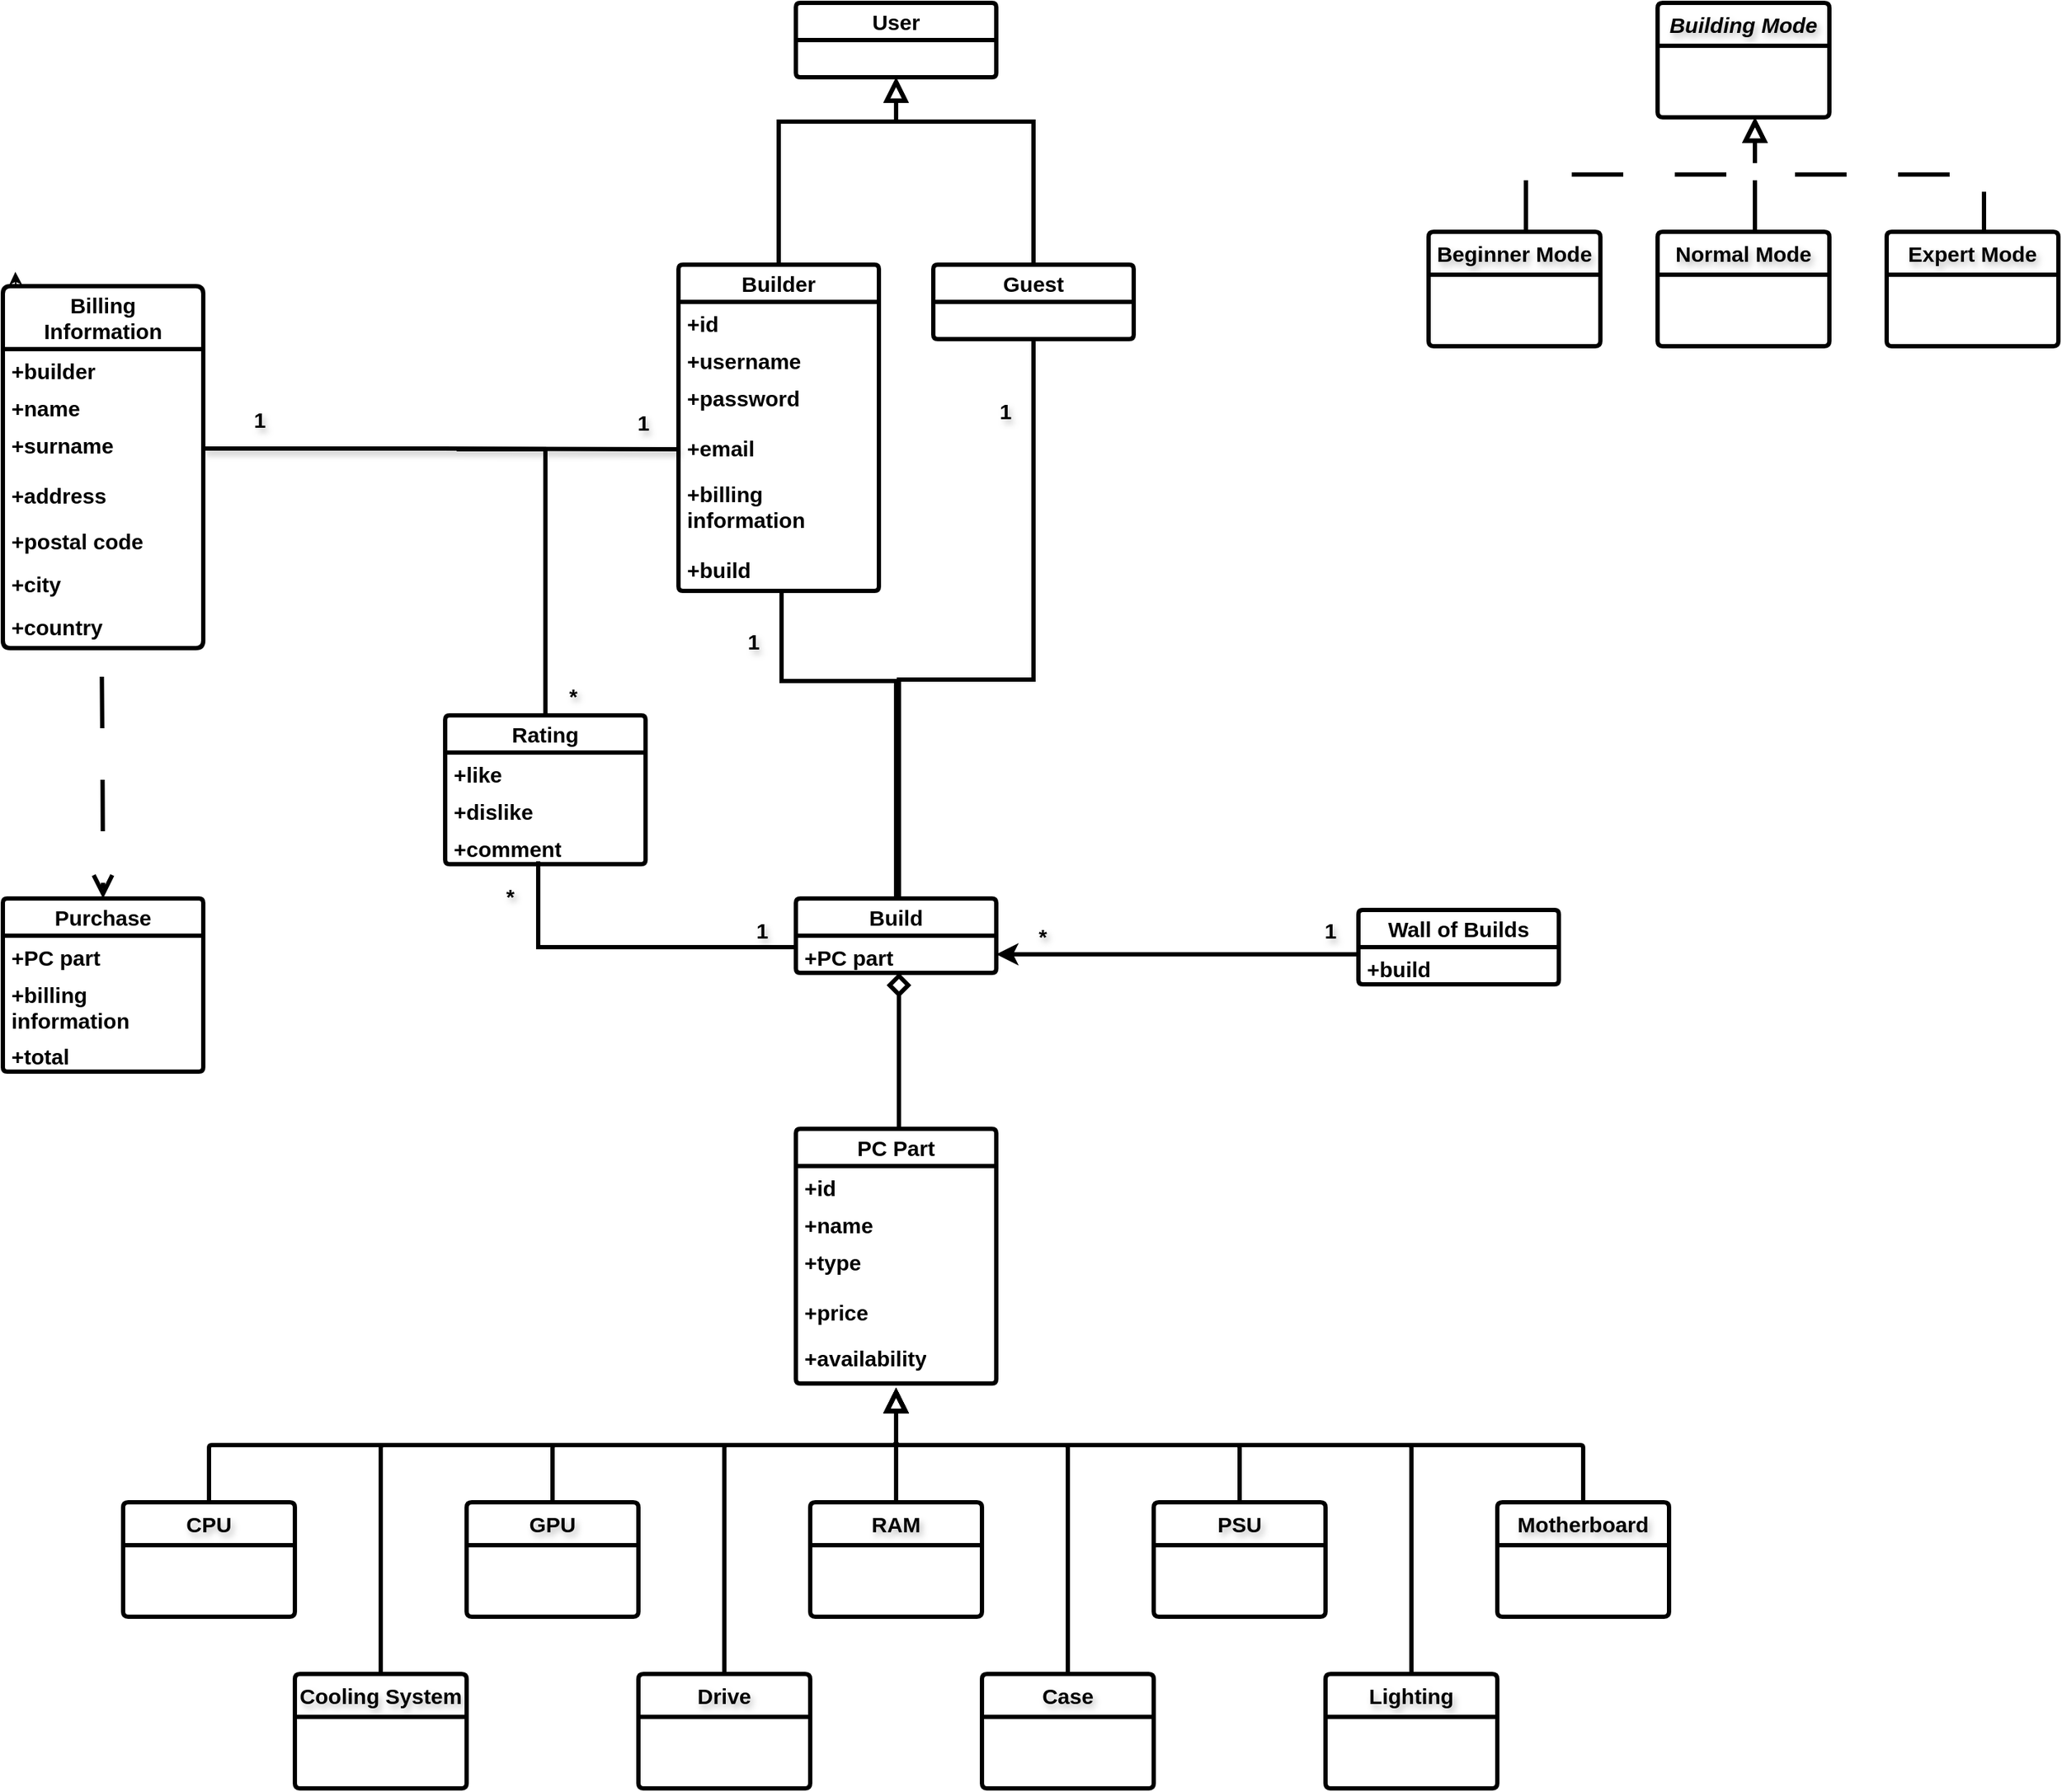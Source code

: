 <mxfile version="24.1.0" type="device">
  <diagram id="C5RBs43oDa-KdzZeNtuy" name="Page-1">
    <mxGraphModel dx="5457" dy="4360" grid="0" gridSize="10" guides="1" tooltips="1" connect="1" arrows="1" fold="1" page="1" pageScale="1" pageWidth="827" pageHeight="1169" background="#ffffff" math="0" shadow="0">
      <root>
        <mxCell id="WIyWlLk6GJQsqaUBKTNV-0" />
        <mxCell id="WIyWlLk6GJQsqaUBKTNV-1" parent="WIyWlLk6GJQsqaUBKTNV-0" />
        <mxCell id="h2Y3JZYVkYN6LVySSPrw-0" style="edgeStyle=orthogonalEdgeStyle;rounded=0;orthogonalLoop=1;jettySize=auto;html=1;exitX=0.5;exitY=0;exitDx=0;exitDy=0;" parent="WIyWlLk6GJQsqaUBKTNV-1" edge="1">
          <mxGeometry relative="1" as="geometry">
            <mxPoint x="-300.286" y="310" as="targetPoint" />
            <mxPoint x="-300" y="320.0" as="sourcePoint" />
          </mxGeometry>
        </mxCell>
        <mxCell id="SudFrf4cLflyzT05pDyT-9" value="Builder" style="swimlane;fontStyle=1;childLayout=stackLayout;horizontal=1;startSize=26;fillColor=none;horizontalStack=0;resizeParent=1;resizeParentMax=0;resizeLast=0;collapsible=1;marginBottom=0;whiteSpace=wrap;html=1;rounded=1;shadow=0;dashed=0;strokeColor=#000000;strokeWidth=3;align=center;verticalAlign=middle;arcSize=4;fontFamily=Helvetica;fontSize=15;fontColor=#000000;labelBorderColor=none;labelBackgroundColor=none;" vertex="1" parent="WIyWlLk6GJQsqaUBKTNV-1">
          <mxGeometry x="163" y="305" width="140" height="228" as="geometry">
            <mxRectangle x="-536" y="518" width="73" height="30" as="alternateBounds" />
          </mxGeometry>
        </mxCell>
        <mxCell id="SudFrf4cLflyzT05pDyT-10" value="+id" style="text;strokeColor=none;fillColor=none;align=left;verticalAlign=top;spacingLeft=4;spacingRight=4;overflow=hidden;rotatable=0;points=[[0,0.5],[1,0.5]];portConstraint=eastwest;whiteSpace=wrap;html=1;fontFamily=Helvetica;fontSize=15;fontColor=#000000;fontStyle=1;labelBorderColor=none;labelBackgroundColor=none;" vertex="1" parent="SudFrf4cLflyzT05pDyT-9">
          <mxGeometry y="26" width="140" height="26" as="geometry" />
        </mxCell>
        <mxCell id="SudFrf4cLflyzT05pDyT-11" value="+username" style="text;strokeColor=none;fillColor=none;align=left;verticalAlign=top;spacingLeft=4;spacingRight=4;overflow=hidden;rotatable=0;points=[[0,0.5],[1,0.5]];portConstraint=eastwest;whiteSpace=wrap;html=1;fontFamily=Helvetica;fontSize=15;fontColor=#000000;fontStyle=1;labelBorderColor=none;labelBackgroundColor=none;" vertex="1" parent="SudFrf4cLflyzT05pDyT-9">
          <mxGeometry y="52" width="140" height="26" as="geometry" />
        </mxCell>
        <mxCell id="SudFrf4cLflyzT05pDyT-12" value="+password" style="text;strokeColor=none;fillColor=none;align=left;verticalAlign=top;spacingLeft=4;spacingRight=4;overflow=hidden;rotatable=0;points=[[0,0.5],[1,0.5]];portConstraint=eastwest;whiteSpace=wrap;html=1;fontFamily=Helvetica;fontSize=15;fontColor=#000000;fontStyle=1;labelBorderColor=none;labelBackgroundColor=none;" vertex="1" parent="SudFrf4cLflyzT05pDyT-9">
          <mxGeometry y="78" width="140" height="35" as="geometry" />
        </mxCell>
        <mxCell id="SudFrf4cLflyzT05pDyT-13" value="+email" style="text;strokeColor=none;fillColor=none;align=left;verticalAlign=top;spacingLeft=4;spacingRight=4;overflow=hidden;rotatable=0;points=[[0,0.5],[1,0.5]];portConstraint=eastwest;whiteSpace=wrap;html=1;fontFamily=Helvetica;fontSize=15;fontColor=#000000;fontStyle=1;labelBorderColor=none;labelBackgroundColor=none;" vertex="1" parent="SudFrf4cLflyzT05pDyT-9">
          <mxGeometry y="113" width="140" height="32" as="geometry" />
        </mxCell>
        <mxCell id="SudFrf4cLflyzT05pDyT-14" value="+billing information" style="text;strokeColor=none;fillColor=none;align=left;verticalAlign=top;spacingLeft=4;spacingRight=4;overflow=hidden;rotatable=0;points=[[0,0.5],[1,0.5]];portConstraint=eastwest;whiteSpace=wrap;html=1;fontFamily=Helvetica;fontSize=15;fontColor=#000000;fontStyle=1;labelBorderColor=none;labelBackgroundColor=none;" vertex="1" parent="SudFrf4cLflyzT05pDyT-9">
          <mxGeometry y="145" width="140" height="53" as="geometry" />
        </mxCell>
        <mxCell id="SudFrf4cLflyzT05pDyT-15" value="+build" style="text;strokeColor=none;fillColor=none;align=left;verticalAlign=top;spacingLeft=4;spacingRight=4;overflow=hidden;rotatable=0;points=[[0,0.5],[1,0.5]];portConstraint=eastwest;whiteSpace=wrap;html=1;fontFamily=Helvetica;fontSize=15;fontColor=#000000;fontStyle=1;labelBorderColor=none;labelBackgroundColor=none;" vertex="1" parent="SudFrf4cLflyzT05pDyT-9">
          <mxGeometry y="198" width="140" height="30" as="geometry" />
        </mxCell>
        <mxCell id="SudFrf4cLflyzT05pDyT-16" value="User" style="swimlane;fontStyle=1;childLayout=stackLayout;horizontal=1;startSize=26;fillColor=none;horizontalStack=0;resizeParent=1;resizeParentMax=0;resizeLast=0;collapsible=1;marginBottom=0;whiteSpace=wrap;html=1;rounded=1;shadow=0;dashed=0;strokeColor=#000000;strokeWidth=3;align=center;verticalAlign=middle;arcSize=4;fontFamily=Helvetica;fontSize=15;fontColor=#000000;labelBorderColor=none;labelBackgroundColor=none;" vertex="1" parent="WIyWlLk6GJQsqaUBKTNV-1">
          <mxGeometry x="245" y="122" width="140" height="52" as="geometry" />
        </mxCell>
        <mxCell id="SudFrf4cLflyzT05pDyT-20" value="" style="endArrow=block;endSize=10;endFill=0;shadow=0;strokeWidth=3;rounded=0;curved=0;edgeStyle=elbowEdgeStyle;elbow=vertical;textShadow=1;labelBorderColor=none;strokeColor=#000000;fontColor=#000000;labelBackgroundColor=none;fontSize=15;fontStyle=1;exitX=0.5;exitY=0;exitDx=0;exitDy=0;entryX=0.5;entryY=1;entryDx=0;entryDy=0;" edge="1" parent="WIyWlLk6GJQsqaUBKTNV-1" source="SudFrf4cLflyzT05pDyT-9" target="SudFrf4cLflyzT05pDyT-16">
          <mxGeometry width="160" relative="1" as="geometry">
            <mxPoint x="460" y="320" as="sourcePoint" />
            <mxPoint x="380" y="240" as="targetPoint" />
            <Array as="points">
              <mxPoint x="255" y="205" />
            </Array>
          </mxGeometry>
        </mxCell>
        <mxCell id="SudFrf4cLflyzT05pDyT-21" value="Guest" style="swimlane;fontStyle=1;childLayout=stackLayout;horizontal=1;startSize=26;fillColor=none;horizontalStack=0;resizeParent=1;resizeParentMax=0;resizeLast=0;collapsible=1;marginBottom=0;whiteSpace=wrap;html=1;rounded=1;shadow=0;dashed=0;strokeColor=#000000;strokeWidth=3;align=center;verticalAlign=middle;arcSize=4;fontFamily=Helvetica;fontSize=15;fontColor=#000000;labelBorderColor=none;labelBackgroundColor=none;" vertex="1" parent="WIyWlLk6GJQsqaUBKTNV-1">
          <mxGeometry x="341" y="305" width="140" height="52" as="geometry" />
        </mxCell>
        <mxCell id="SudFrf4cLflyzT05pDyT-23" value="" style="endArrow=block;endSize=10;endFill=0;shadow=0;strokeWidth=3;rounded=0;curved=0;edgeStyle=elbowEdgeStyle;elbow=vertical;textShadow=1;labelBorderColor=none;strokeColor=#000000;fontColor=#000000;labelBackgroundColor=none;fontSize=15;fontStyle=1;exitX=0.5;exitY=0;exitDx=0;exitDy=0;entryX=0.5;entryY=1;entryDx=0;entryDy=0;" edge="1" parent="WIyWlLk6GJQsqaUBKTNV-1" source="SudFrf4cLflyzT05pDyT-21" target="SudFrf4cLflyzT05pDyT-16">
          <mxGeometry width="160" relative="1" as="geometry">
            <mxPoint x="499" y="298" as="sourcePoint" />
            <mxPoint x="313" y="187" as="targetPoint" />
            <Array as="points">
              <mxPoint x="370" y="205" />
            </Array>
          </mxGeometry>
        </mxCell>
        <mxCell id="SudFrf4cLflyzT05pDyT-24" value="Billing&lt;div&gt;Information&lt;/div&gt;" style="swimlane;fontStyle=1;childLayout=stackLayout;horizontal=1;startSize=44;fillColor=none;horizontalStack=0;resizeParent=1;resizeParentMax=0;resizeLast=0;collapsible=1;marginBottom=0;whiteSpace=wrap;html=1;rounded=1;shadow=0;dashed=0;strokeColor=#000000;strokeWidth=3;align=center;verticalAlign=middle;arcSize=4;fontFamily=Helvetica;fontSize=15;fontColor=#000000;labelBorderColor=none;labelBackgroundColor=none;" vertex="1" parent="WIyWlLk6GJQsqaUBKTNV-1">
          <mxGeometry x="-309" y="320" width="140" height="253" as="geometry">
            <mxRectangle x="-536" y="518" width="73" height="30" as="alternateBounds" />
          </mxGeometry>
        </mxCell>
        <mxCell id="SudFrf4cLflyzT05pDyT-25" value="+builder&lt;span style=&quot;white-space: pre;&quot;&gt;&#x9;&lt;/span&gt;&lt;span style=&quot;white-space: pre;&quot;&gt;&#x9;&lt;/span&gt;" style="text;strokeColor=none;fillColor=none;align=left;verticalAlign=top;spacingLeft=4;spacingRight=4;overflow=hidden;rotatable=0;points=[[0,0.5],[1,0.5]];portConstraint=eastwest;whiteSpace=wrap;html=1;fontFamily=Helvetica;fontSize=15;fontColor=#000000;fontStyle=1;labelBorderColor=none;labelBackgroundColor=none;" vertex="1" parent="SudFrf4cLflyzT05pDyT-24">
          <mxGeometry y="44" width="140" height="26" as="geometry" />
        </mxCell>
        <mxCell id="SudFrf4cLflyzT05pDyT-26" value="+name" style="text;strokeColor=none;fillColor=none;align=left;verticalAlign=top;spacingLeft=4;spacingRight=4;overflow=hidden;rotatable=0;points=[[0,0.5],[1,0.5]];portConstraint=eastwest;whiteSpace=wrap;html=1;fontFamily=Helvetica;fontSize=15;fontColor=#000000;fontStyle=1;labelBorderColor=none;labelBackgroundColor=none;" vertex="1" parent="SudFrf4cLflyzT05pDyT-24">
          <mxGeometry y="70" width="140" height="26" as="geometry" />
        </mxCell>
        <mxCell id="SudFrf4cLflyzT05pDyT-27" value="+surname" style="text;strokeColor=none;fillColor=none;align=left;verticalAlign=top;spacingLeft=4;spacingRight=4;overflow=hidden;rotatable=0;points=[[0,0.5],[1,0.5]];portConstraint=eastwest;whiteSpace=wrap;html=1;fontFamily=Helvetica;fontSize=15;fontColor=#000000;fontStyle=1;labelBorderColor=none;labelBackgroundColor=none;" vertex="1" parent="SudFrf4cLflyzT05pDyT-24">
          <mxGeometry y="96" width="140" height="35" as="geometry" />
        </mxCell>
        <mxCell id="SudFrf4cLflyzT05pDyT-28" value="+address" style="text;strokeColor=none;fillColor=none;align=left;verticalAlign=top;spacingLeft=4;spacingRight=4;overflow=hidden;rotatable=0;points=[[0,0.5],[1,0.5]];portConstraint=eastwest;whiteSpace=wrap;html=1;fontFamily=Helvetica;fontSize=15;fontColor=#000000;fontStyle=1;labelBorderColor=none;labelBackgroundColor=none;" vertex="1" parent="SudFrf4cLflyzT05pDyT-24">
          <mxGeometry y="131" width="140" height="32" as="geometry" />
        </mxCell>
        <mxCell id="SudFrf4cLflyzT05pDyT-29" value="+postal code" style="text;strokeColor=none;fillColor=none;align=left;verticalAlign=top;spacingLeft=4;spacingRight=4;overflow=hidden;rotatable=0;points=[[0,0.5],[1,0.5]];portConstraint=eastwest;whiteSpace=wrap;html=1;fontFamily=Helvetica;fontSize=15;fontColor=#000000;fontStyle=1;labelBorderColor=none;labelBackgroundColor=none;" vertex="1" parent="SudFrf4cLflyzT05pDyT-24">
          <mxGeometry y="163" width="140" height="30" as="geometry" />
        </mxCell>
        <mxCell id="SudFrf4cLflyzT05pDyT-30" value="+city" style="text;strokeColor=none;fillColor=none;align=left;verticalAlign=top;spacingLeft=4;spacingRight=4;overflow=hidden;rotatable=0;points=[[0,0.5],[1,0.5]];portConstraint=eastwest;whiteSpace=wrap;html=1;fontFamily=Helvetica;fontSize=15;fontColor=#000000;fontStyle=1;labelBorderColor=none;labelBackgroundColor=none;" vertex="1" parent="SudFrf4cLflyzT05pDyT-24">
          <mxGeometry y="193" width="140" height="30" as="geometry" />
        </mxCell>
        <mxCell id="SudFrf4cLflyzT05pDyT-31" value="+country" style="text;strokeColor=none;fillColor=none;align=left;verticalAlign=top;spacingLeft=4;spacingRight=4;overflow=hidden;rotatable=0;points=[[0,0.5],[1,0.5]];portConstraint=eastwest;whiteSpace=wrap;html=1;fontFamily=Helvetica;fontSize=15;fontColor=#000000;fontStyle=1;labelBorderColor=none;labelBackgroundColor=none;" vertex="1" parent="SudFrf4cLflyzT05pDyT-24">
          <mxGeometry y="223" width="140" height="30" as="geometry" />
        </mxCell>
        <mxCell id="SudFrf4cLflyzT05pDyT-32" value="&lt;i style=&quot;font-size: 15px;&quot;&gt;Building Mode&lt;/i&gt;" style="swimlane;fontStyle=1;childLayout=stackLayout;horizontal=1;startSize=30;horizontalStack=0;resizeParent=1;resizeParentMax=0;resizeLast=0;collapsible=1;marginBottom=0;whiteSpace=wrap;html=1;textShadow=1;labelBorderColor=none;strokeColor=#000000;fontColor=#000000;labelBackgroundColor=none;fillColor=none;fontSize=15;strokeWidth=3;rounded=1;shadow=0;dashed=0;align=center;verticalAlign=middle;arcSize=4;fontFamily=Helvetica;" vertex="1" parent="WIyWlLk6GJQsqaUBKTNV-1">
          <mxGeometry x="847" y="122" width="120" height="80" as="geometry" />
        </mxCell>
        <mxCell id="SudFrf4cLflyzT05pDyT-34" value="Beginner Mode" style="swimlane;fontStyle=1;childLayout=stackLayout;horizontal=1;startSize=30;horizontalStack=0;resizeParent=1;resizeParentMax=0;resizeLast=0;collapsible=1;marginBottom=0;whiteSpace=wrap;html=1;textShadow=1;labelBorderColor=none;strokeColor=#000000;fontColor=#000000;labelBackgroundColor=none;fillColor=none;fontSize=15;strokeWidth=3;rounded=1;shadow=0;dashed=0;align=center;verticalAlign=middle;arcSize=4;fontFamily=Helvetica;" vertex="1" parent="WIyWlLk6GJQsqaUBKTNV-1">
          <mxGeometry x="687" y="282" width="120" height="80" as="geometry" />
        </mxCell>
        <mxCell id="SudFrf4cLflyzT05pDyT-36" value="Normal Mode" style="swimlane;fontStyle=1;childLayout=stackLayout;horizontal=1;startSize=30;horizontalStack=0;resizeParent=1;resizeParentMax=0;resizeLast=0;collapsible=1;marginBottom=0;whiteSpace=wrap;html=1;textShadow=1;labelBorderColor=none;strokeColor=#000000;fontColor=#000000;labelBackgroundColor=none;fillColor=none;fontSize=15;strokeWidth=3;rounded=1;shadow=0;dashed=0;align=center;verticalAlign=middle;arcSize=4;fontFamily=Helvetica;" vertex="1" parent="WIyWlLk6GJQsqaUBKTNV-1">
          <mxGeometry x="847" y="282" width="120" height="80" as="geometry" />
        </mxCell>
        <mxCell id="SudFrf4cLflyzT05pDyT-38" value="Expert Mode" style="swimlane;fontStyle=1;childLayout=stackLayout;horizontal=1;startSize=30;horizontalStack=0;resizeParent=1;resizeParentMax=0;resizeLast=0;collapsible=1;marginBottom=0;whiteSpace=wrap;html=1;textShadow=1;labelBorderColor=none;strokeColor=#000000;fontColor=#000000;labelBackgroundColor=none;fillColor=none;fontSize=15;strokeWidth=3;rounded=1;shadow=0;dashed=0;align=center;verticalAlign=middle;arcSize=4;fontFamily=Helvetica;" vertex="1" parent="WIyWlLk6GJQsqaUBKTNV-1">
          <mxGeometry x="1007" y="282" width="120" height="80" as="geometry" />
        </mxCell>
        <mxCell id="SudFrf4cLflyzT05pDyT-40" style="edgeStyle=orthogonalEdgeStyle;rounded=0;orthogonalLoop=1;jettySize=auto;html=1;entryX=0.5;entryY=1;entryDx=0;entryDy=0;dashed=1;dashPattern=12 12;endArrow=block;endFill=0;endSize=10;textShadow=1;labelBorderColor=none;strokeColor=#000000;fontColor=#000000;labelBackgroundColor=none;strokeWidth=3;fontSize=15;fontStyle=1;exitX=0.5;exitY=0;exitDx=0;exitDy=0;" edge="1" parent="WIyWlLk6GJQsqaUBKTNV-1" source="SudFrf4cLflyzT05pDyT-38">
          <mxGeometry relative="1" as="geometry">
            <Array as="points">
              <mxPoint x="1075" y="282" />
              <mxPoint x="1075" y="242" />
              <mxPoint x="915" y="242" />
            </Array>
            <mxPoint x="1075" y="282" as="sourcePoint" />
            <mxPoint x="915" y="202" as="targetPoint" />
          </mxGeometry>
        </mxCell>
        <mxCell id="SudFrf4cLflyzT05pDyT-42" style="edgeStyle=orthogonalEdgeStyle;rounded=0;orthogonalLoop=1;jettySize=auto;html=1;entryX=0.5;entryY=1;entryDx=0;entryDy=0;dashed=1;dashPattern=12 12;endArrow=block;endFill=0;endSize=10;textShadow=1;labelBorderColor=none;strokeColor=#000000;fontColor=#000000;labelBackgroundColor=none;strokeWidth=3;fontSize=15;fontStyle=1" edge="1" parent="WIyWlLk6GJQsqaUBKTNV-1">
          <mxGeometry relative="1" as="geometry">
            <mxPoint x="915" y="282" as="sourcePoint" />
            <mxPoint x="915" y="202" as="targetPoint" />
          </mxGeometry>
        </mxCell>
        <mxCell id="SudFrf4cLflyzT05pDyT-43" style="edgeStyle=orthogonalEdgeStyle;rounded=0;orthogonalLoop=1;jettySize=auto;html=1;entryX=0.5;entryY=1;entryDx=0;entryDy=0;dashed=1;dashPattern=12 12;endArrow=block;endFill=0;endSize=10;textShadow=1;labelBorderColor=none;strokeColor=#000000;fontColor=#000000;labelBackgroundColor=none;strokeWidth=3;fontSize=15;fontStyle=1" edge="1" parent="WIyWlLk6GJQsqaUBKTNV-1">
          <mxGeometry relative="1" as="geometry">
            <Array as="points">
              <mxPoint x="755" y="242" />
              <mxPoint x="915" y="242" />
            </Array>
            <mxPoint x="755" y="282" as="sourcePoint" />
            <mxPoint x="915" y="202" as="targetPoint" />
          </mxGeometry>
        </mxCell>
        <mxCell id="SudFrf4cLflyzT05pDyT-44" style="edgeStyle=orthogonalEdgeStyle;rounded=0;orthogonalLoop=1;jettySize=auto;html=1;endArrow=none;endFill=0;shadow=1;textShadow=1;labelBorderColor=none;strokeColor=#000000;fontColor=#000000;labelBackgroundColor=none;strokeWidth=3;fontSize=15;fontStyle=1;entryX=0;entryY=0.5;entryDx=0;entryDy=0;exitX=1;exitY=0.5;exitDx=0;exitDy=0;" edge="1" parent="WIyWlLk6GJQsqaUBKTNV-1" source="SudFrf4cLflyzT05pDyT-27" target="SudFrf4cLflyzT05pDyT-13">
          <mxGeometry relative="1" as="geometry">
            <Array as="points" />
            <mxPoint x="-240" y="360" as="sourcePoint" />
            <mxPoint x="240" y="360" as="targetPoint" />
          </mxGeometry>
        </mxCell>
        <mxCell id="SudFrf4cLflyzT05pDyT-51" value="Build" style="swimlane;fontStyle=1;childLayout=stackLayout;horizontal=1;startSize=26;fillColor=none;horizontalStack=0;resizeParent=1;resizeParentMax=0;resizeLast=0;collapsible=1;marginBottom=0;whiteSpace=wrap;html=1;rounded=1;shadow=0;dashed=0;strokeColor=#000000;strokeWidth=3;align=center;verticalAlign=middle;arcSize=4;fontFamily=Helvetica;fontSize=15;fontColor=#000000;labelBorderColor=none;labelBackgroundColor=none;" vertex="1" parent="WIyWlLk6GJQsqaUBKTNV-1">
          <mxGeometry x="245" y="748" width="140" height="52" as="geometry">
            <mxRectangle x="-536" y="518" width="73" height="30" as="alternateBounds" />
          </mxGeometry>
        </mxCell>
        <mxCell id="SudFrf4cLflyzT05pDyT-52" value="+PC part" style="text;strokeColor=none;fillColor=none;align=left;verticalAlign=top;spacingLeft=4;spacingRight=4;overflow=hidden;rotatable=0;points=[[0,0.5],[1,0.5]];portConstraint=eastwest;whiteSpace=wrap;html=1;fontFamily=Helvetica;fontSize=15;fontColor=#000000;fontStyle=1;labelBorderColor=none;labelBackgroundColor=none;" vertex="1" parent="SudFrf4cLflyzT05pDyT-51">
          <mxGeometry y="26" width="140" height="26" as="geometry" />
        </mxCell>
        <mxCell id="SudFrf4cLflyzT05pDyT-63" style="edgeStyle=orthogonalEdgeStyle;rounded=0;orthogonalLoop=1;jettySize=auto;html=1;entryX=0.5;entryY=0;entryDx=0;entryDy=0;endArrow=none;endFill=0;textShadow=1;labelBorderColor=none;strokeColor=#000000;fontColor=#000000;labelBackgroundColor=none;strokeWidth=3;fontSize=15;fontStyle=1" edge="1" parent="WIyWlLk6GJQsqaUBKTNV-1" target="SudFrf4cLflyzT05pDyT-51">
          <mxGeometry relative="1" as="geometry">
            <Array as="points">
              <mxPoint x="235" y="596" />
              <mxPoint x="315" y="596" />
              <mxPoint x="315" y="656" />
            </Array>
            <mxPoint x="235" y="533" as="sourcePoint" />
            <mxPoint x="315" y="627" as="targetPoint" />
          </mxGeometry>
        </mxCell>
        <mxCell id="SudFrf4cLflyzT05pDyT-64" value="1" style="edgeLabel;html=1;align=center;verticalAlign=middle;resizable=0;points=[];fontSize=15;labelBackgroundColor=none;textShadow=1;labelBorderColor=none;fontColor=#000000;fontStyle=1" vertex="1" connectable="0" parent="SudFrf4cLflyzT05pDyT-63">
          <mxGeometry x="-0.842" y="-2" relative="1" as="geometry">
            <mxPoint x="-18" y="11" as="offset" />
          </mxGeometry>
        </mxCell>
        <mxCell id="SudFrf4cLflyzT05pDyT-65" style="edgeStyle=orthogonalEdgeStyle;rounded=0;orthogonalLoop=1;jettySize=auto;html=1;entryX=0.75;entryY=0;entryDx=0;entryDy=0;endArrow=none;endFill=0;textShadow=1;labelBorderColor=none;strokeColor=#000000;fontColor=#000000;labelBackgroundColor=none;strokeWidth=3;fontSize=15;fontStyle=1;exitX=0.5;exitY=1;exitDx=0;exitDy=0;" edge="1" parent="WIyWlLk6GJQsqaUBKTNV-1" source="SudFrf4cLflyzT05pDyT-21">
          <mxGeometry relative="1" as="geometry">
            <Array as="points">
              <mxPoint x="411" y="595" />
              <mxPoint x="317" y="595" />
            </Array>
            <mxPoint x="378" y="357" as="sourcePoint" />
            <mxPoint x="317.0" y="748" as="targetPoint" />
          </mxGeometry>
        </mxCell>
        <mxCell id="SudFrf4cLflyzT05pDyT-66" value="1" style="edgeLabel;html=1;align=center;verticalAlign=middle;resizable=0;points=[];fontSize=15;labelBackgroundColor=none;textShadow=1;labelBorderColor=none;fontColor=#000000;fontStyle=1" vertex="1" connectable="0" parent="SudFrf4cLflyzT05pDyT-65">
          <mxGeometry x="-0.842" y="-2" relative="1" as="geometry">
            <mxPoint x="-18" y="11" as="offset" />
          </mxGeometry>
        </mxCell>
        <mxCell id="SudFrf4cLflyzT05pDyT-67" value="PC Part" style="swimlane;fontStyle=1;childLayout=stackLayout;horizontal=1;startSize=26;fillColor=none;horizontalStack=0;resizeParent=1;resizeParentMax=0;resizeLast=0;collapsible=1;marginBottom=0;whiteSpace=wrap;html=1;rounded=1;shadow=0;dashed=0;strokeColor=#000000;strokeWidth=3;align=center;verticalAlign=middle;arcSize=4;fontFamily=Helvetica;fontSize=15;fontColor=#000000;labelBorderColor=none;labelBackgroundColor=none;" vertex="1" parent="WIyWlLk6GJQsqaUBKTNV-1">
          <mxGeometry x="245" y="909" width="140" height="178" as="geometry">
            <mxRectangle x="-536" y="518" width="73" height="30" as="alternateBounds" />
          </mxGeometry>
        </mxCell>
        <mxCell id="SudFrf4cLflyzT05pDyT-68" value="+id" style="text;strokeColor=none;fillColor=none;align=left;verticalAlign=top;spacingLeft=4;spacingRight=4;overflow=hidden;rotatable=0;points=[[0,0.5],[1,0.5]];portConstraint=eastwest;whiteSpace=wrap;html=1;fontFamily=Helvetica;fontSize=15;fontColor=#000000;fontStyle=1;labelBorderColor=none;labelBackgroundColor=none;" vertex="1" parent="SudFrf4cLflyzT05pDyT-67">
          <mxGeometry y="26" width="140" height="26" as="geometry" />
        </mxCell>
        <mxCell id="SudFrf4cLflyzT05pDyT-69" value="+name" style="text;strokeColor=none;fillColor=none;align=left;verticalAlign=top;spacingLeft=4;spacingRight=4;overflow=hidden;rotatable=0;points=[[0,0.5],[1,0.5]];portConstraint=eastwest;whiteSpace=wrap;html=1;fontFamily=Helvetica;fontSize=15;fontColor=#000000;fontStyle=1;labelBorderColor=none;labelBackgroundColor=none;" vertex="1" parent="SudFrf4cLflyzT05pDyT-67">
          <mxGeometry y="52" width="140" height="26" as="geometry" />
        </mxCell>
        <mxCell id="SudFrf4cLflyzT05pDyT-70" value="+type" style="text;strokeColor=none;fillColor=none;align=left;verticalAlign=top;spacingLeft=4;spacingRight=4;overflow=hidden;rotatable=0;points=[[0,0.5],[1,0.5]];portConstraint=eastwest;whiteSpace=wrap;html=1;fontFamily=Helvetica;fontSize=15;fontColor=#000000;fontStyle=1;labelBorderColor=none;labelBackgroundColor=none;" vertex="1" parent="SudFrf4cLflyzT05pDyT-67">
          <mxGeometry y="78" width="140" height="35" as="geometry" />
        </mxCell>
        <mxCell id="SudFrf4cLflyzT05pDyT-71" value="+price" style="text;strokeColor=none;fillColor=none;align=left;verticalAlign=top;spacingLeft=4;spacingRight=4;overflow=hidden;rotatable=0;points=[[0,0.5],[1,0.5]];portConstraint=eastwest;whiteSpace=wrap;html=1;fontFamily=Helvetica;fontSize=15;fontColor=#000000;fontStyle=1;labelBorderColor=none;labelBackgroundColor=none;" vertex="1" parent="SudFrf4cLflyzT05pDyT-67">
          <mxGeometry y="113" width="140" height="32" as="geometry" />
        </mxCell>
        <mxCell id="SudFrf4cLflyzT05pDyT-72" value="+availability" style="text;strokeColor=none;fillColor=none;align=left;verticalAlign=top;spacingLeft=4;spacingRight=4;overflow=hidden;rotatable=0;points=[[0,0.5],[1,0.5]];portConstraint=eastwest;whiteSpace=wrap;html=1;fontFamily=Helvetica;fontSize=15;fontColor=#000000;fontStyle=1;labelBorderColor=none;labelBackgroundColor=none;" vertex="1" parent="SudFrf4cLflyzT05pDyT-67">
          <mxGeometry y="145" width="140" height="33" as="geometry" />
        </mxCell>
        <mxCell id="SudFrf4cLflyzT05pDyT-76" style="edgeStyle=orthogonalEdgeStyle;rounded=0;orthogonalLoop=1;jettySize=auto;html=1;entryX=0.5;entryY=1;entryDx=0;entryDy=0;endArrow=diamond;endFill=0;strokeWidth=3;endSize=10;textShadow=1;labelBorderColor=none;strokeColor=#000000;fontColor=#000000;labelBackgroundColor=none;fontSize=15;fontStyle=1;exitX=0.5;exitY=0;exitDx=0;exitDy=0;" edge="1" parent="WIyWlLk6GJQsqaUBKTNV-1" source="SudFrf4cLflyzT05pDyT-67">
          <mxGeometry relative="1" as="geometry">
            <mxPoint x="317" y="840" as="sourcePoint" />
            <mxPoint x="317" y="800" as="targetPoint" />
            <Array as="points">
              <mxPoint x="317" y="909" />
            </Array>
          </mxGeometry>
        </mxCell>
        <mxCell id="SudFrf4cLflyzT05pDyT-78" style="edgeStyle=orthogonalEdgeStyle;rounded=1;orthogonalLoop=1;jettySize=auto;html=1;endSize=10;endArrow=block;endFill=0;entryX=0.5;entryY=1;entryDx=0;entryDy=0;exitX=0.5;exitY=0;exitDx=0;exitDy=0;textShadow=1;labelBorderColor=none;strokeColor=#000000;fontColor=#000000;labelBackgroundColor=none;strokeWidth=3;fontSize=15;fontStyle=1;shadow=0;dashed=0;align=center;verticalAlign=middle;arcSize=4;fontFamily=Helvetica;startSize=30;fillColor=none;" edge="1" parent="WIyWlLk6GJQsqaUBKTNV-1" source="SudFrf4cLflyzT05pDyT-88">
          <mxGeometry relative="1" as="geometry">
            <mxPoint x="454" y="1210" as="sourcePoint" />
            <mxPoint x="315" y="1090" as="targetPoint" />
            <Array as="points">
              <mxPoint x="315" y="1130" />
              <mxPoint x="315" y="1130" />
            </Array>
          </mxGeometry>
        </mxCell>
        <mxCell id="SudFrf4cLflyzT05pDyT-79" style="edgeStyle=orthogonalEdgeStyle;rounded=1;orthogonalLoop=1;jettySize=auto;html=1;endSize=10;endArrow=block;endFill=0;exitX=0.5;exitY=0;exitDx=0;exitDy=0;entryX=0.5;entryY=1;entryDx=0;entryDy=0;textShadow=1;labelBorderColor=none;strokeColor=#000000;fontColor=#000000;labelBackgroundColor=none;strokeWidth=3;fontSize=15;fontStyle=1;shadow=0;dashed=0;align=center;verticalAlign=middle;arcSize=4;fontFamily=Helvetica;startSize=30;fillColor=none;" edge="1" parent="WIyWlLk6GJQsqaUBKTNV-1" source="SudFrf4cLflyzT05pDyT-93">
          <mxGeometry relative="1" as="geometry">
            <mxPoint x="334.5" y="1220" as="sourcePoint" />
            <mxPoint x="315" y="1090" as="targetPoint" />
            <Array as="points">
              <mxPoint x="195" y="1130" />
              <mxPoint x="315" y="1130" />
            </Array>
          </mxGeometry>
        </mxCell>
        <mxCell id="SudFrf4cLflyzT05pDyT-80" style="edgeStyle=orthogonalEdgeStyle;rounded=1;orthogonalLoop=1;jettySize=auto;html=1;endSize=10;endArrow=block;endFill=0;exitX=0.5;exitY=0;exitDx=0;exitDy=0;entryX=0.5;entryY=1;entryDx=0;entryDy=0;textShadow=1;labelBorderColor=none;strokeColor=#000000;fontColor=#000000;labelBackgroundColor=none;strokeWidth=3;fontSize=15;fontStyle=1;shadow=0;dashed=0;align=center;verticalAlign=middle;arcSize=4;fontFamily=Helvetica;startSize=30;fillColor=none;" edge="1" parent="WIyWlLk6GJQsqaUBKTNV-1" source="SudFrf4cLflyzT05pDyT-89">
          <mxGeometry relative="1" as="geometry">
            <mxPoint x="454" y="1240" as="sourcePoint" />
            <mxPoint x="315" y="1090" as="targetPoint" />
            <Array as="points">
              <mxPoint x="435" y="1130" />
              <mxPoint x="315" y="1130" />
            </Array>
          </mxGeometry>
        </mxCell>
        <mxCell id="SudFrf4cLflyzT05pDyT-81" style="edgeStyle=orthogonalEdgeStyle;rounded=1;orthogonalLoop=1;jettySize=auto;html=1;entryX=0.5;entryY=1;entryDx=0;entryDy=0;endSize=10;endArrow=block;endFill=0;textShadow=1;labelBorderColor=none;strokeColor=#000000;fontColor=#000000;labelBackgroundColor=none;strokeWidth=3;fontSize=15;fontStyle=1;shadow=0;dashed=0;align=center;verticalAlign=middle;arcSize=4;fontFamily=Helvetica;startSize=30;fillColor=none;" edge="1" parent="WIyWlLk6GJQsqaUBKTNV-1" source="SudFrf4cLflyzT05pDyT-95">
          <mxGeometry relative="1" as="geometry">
            <Array as="points">
              <mxPoint x="-165" y="1130" />
              <mxPoint x="315" y="1130" />
            </Array>
            <mxPoint x="315" y="1090" as="targetPoint" />
          </mxGeometry>
        </mxCell>
        <mxCell id="SudFrf4cLflyzT05pDyT-82" style="edgeStyle=orthogonalEdgeStyle;rounded=1;orthogonalLoop=1;jettySize=auto;html=1;entryX=0.5;entryY=1;entryDx=0;entryDy=0;endSize=10;endArrow=block;endFill=0;exitX=0.5;exitY=0;exitDx=0;exitDy=0;textShadow=1;labelBorderColor=none;strokeColor=#000000;fontColor=#000000;labelBackgroundColor=none;strokeWidth=3;fontSize=15;fontStyle=1;shadow=0;dashed=0;align=center;verticalAlign=middle;arcSize=4;fontFamily=Helvetica;startSize=30;fillColor=none;" edge="1" parent="WIyWlLk6GJQsqaUBKTNV-1" source="SudFrf4cLflyzT05pDyT-92">
          <mxGeometry relative="1" as="geometry">
            <mxPoint x="195" y="1200" as="sourcePoint" />
            <mxPoint x="315" y="1090" as="targetPoint" />
            <Array as="points">
              <mxPoint x="-45" y="1130" />
              <mxPoint x="315" y="1130" />
            </Array>
          </mxGeometry>
        </mxCell>
        <mxCell id="SudFrf4cLflyzT05pDyT-83" style="edgeStyle=orthogonalEdgeStyle;rounded=1;orthogonalLoop=1;jettySize=auto;html=1;entryX=0.5;entryY=1;entryDx=0;entryDy=0;endSize=10;endArrow=block;endFill=0;exitX=0.5;exitY=0;exitDx=0;exitDy=0;textShadow=1;labelBorderColor=none;strokeColor=#000000;fontColor=#000000;labelBackgroundColor=none;strokeWidth=3;fontSize=15;fontStyle=1;shadow=0;dashed=0;align=center;verticalAlign=middle;arcSize=4;fontFamily=Helvetica;startSize=30;fillColor=none;" edge="1" parent="WIyWlLk6GJQsqaUBKTNV-1" source="SudFrf4cLflyzT05pDyT-87">
          <mxGeometry relative="1" as="geometry">
            <mxPoint x="255" y="1150" as="sourcePoint" />
            <mxPoint x="315" y="1090" as="targetPoint" />
            <Array as="points">
              <mxPoint x="75" y="1130" />
              <mxPoint x="315" y="1130" />
            </Array>
          </mxGeometry>
        </mxCell>
        <mxCell id="SudFrf4cLflyzT05pDyT-84" style="edgeStyle=orthogonalEdgeStyle;rounded=1;orthogonalLoop=1;jettySize=auto;html=1;endSize=10;endArrow=block;endFill=0;entryX=0.5;entryY=1;entryDx=0;entryDy=0;textShadow=1;labelBorderColor=none;strokeColor=#000000;fontColor=#000000;labelBackgroundColor=none;strokeWidth=3;fontSize=15;fontStyle=1;shadow=0;dashed=0;align=center;verticalAlign=middle;arcSize=4;fontFamily=Helvetica;startSize=30;fillColor=none;" edge="1" parent="WIyWlLk6GJQsqaUBKTNV-1" source="SudFrf4cLflyzT05pDyT-94">
          <mxGeometry relative="1" as="geometry">
            <mxPoint x="675" y="1400" as="sourcePoint" />
            <mxPoint x="315" y="1090" as="targetPoint" />
            <Array as="points">
              <mxPoint x="675" y="1130" />
              <mxPoint x="315" y="1130" />
            </Array>
          </mxGeometry>
        </mxCell>
        <mxCell id="SudFrf4cLflyzT05pDyT-85" style="edgeStyle=orthogonalEdgeStyle;rounded=1;orthogonalLoop=1;jettySize=auto;html=1;endSize=10;endArrow=block;endFill=0;entryX=0.5;entryY=1;entryDx=0;entryDy=0;exitX=0.5;exitY=0;exitDx=0;exitDy=0;textShadow=1;labelBorderColor=none;strokeColor=#000000;fontColor=#000000;labelBackgroundColor=none;strokeWidth=3;fontSize=15;fontStyle=1;shadow=0;dashed=0;align=center;verticalAlign=middle;arcSize=4;fontFamily=Helvetica;startSize=30;fillColor=none;" edge="1" parent="WIyWlLk6GJQsqaUBKTNV-1" source="SudFrf4cLflyzT05pDyT-90">
          <mxGeometry relative="1" as="geometry">
            <mxPoint x="520" y="1180" as="sourcePoint" />
            <mxPoint x="315" y="1090" as="targetPoint" />
            <Array as="points">
              <mxPoint x="555" y="1130" />
              <mxPoint x="315" y="1130" />
            </Array>
          </mxGeometry>
        </mxCell>
        <mxCell id="SudFrf4cLflyzT05pDyT-86" style="edgeStyle=orthogonalEdgeStyle;rounded=1;orthogonalLoop=1;jettySize=auto;html=1;endSize=10;endArrow=block;endFill=0;exitX=0.5;exitY=0;exitDx=0;exitDy=0;entryX=0.5;entryY=1;entryDx=0;entryDy=0;textShadow=1;labelBorderColor=none;strokeColor=#000000;fontColor=#000000;labelBackgroundColor=none;strokeWidth=3;fontSize=15;fontStyle=1;shadow=0;dashed=0;align=center;verticalAlign=middle;arcSize=4;fontFamily=Helvetica;startSize=30;fillColor=none;" edge="1" parent="WIyWlLk6GJQsqaUBKTNV-1" source="SudFrf4cLflyzT05pDyT-91">
          <mxGeometry relative="1" as="geometry">
            <mxPoint x="705" y="1180" as="sourcePoint" />
            <mxPoint x="315" y="1090" as="targetPoint" />
            <Array as="points">
              <mxPoint x="795" y="1130" />
              <mxPoint x="315" y="1130" />
            </Array>
          </mxGeometry>
        </mxCell>
        <mxCell id="SudFrf4cLflyzT05pDyT-87" value="GPU" style="swimlane;fontStyle=1;childLayout=stackLayout;horizontal=1;startSize=30;horizontalStack=0;resizeParent=1;resizeParentMax=0;resizeLast=0;collapsible=1;marginBottom=0;whiteSpace=wrap;html=1;textShadow=1;labelBorderColor=none;strokeColor=#000000;fontColor=#000000;labelBackgroundColor=none;fillColor=none;fontSize=15;strokeWidth=3;rounded=1;shadow=0;dashed=0;align=center;verticalAlign=middle;arcSize=4;fontFamily=Helvetica;" vertex="1" parent="WIyWlLk6GJQsqaUBKTNV-1">
          <mxGeometry x="15" y="1170" width="120" height="80" as="geometry" />
        </mxCell>
        <mxCell id="SudFrf4cLflyzT05pDyT-88" value="RAM" style="swimlane;fontStyle=1;childLayout=stackLayout;horizontal=1;startSize=30;horizontalStack=0;resizeParent=1;resizeParentMax=0;resizeLast=0;collapsible=1;marginBottom=0;whiteSpace=wrap;html=1;textShadow=1;labelBorderColor=none;strokeColor=#000000;fontColor=#000000;labelBackgroundColor=none;fillColor=none;fontSize=15;strokeWidth=3;rounded=1;shadow=0;dashed=0;align=center;verticalAlign=middle;arcSize=4;fontFamily=Helvetica;" vertex="1" parent="WIyWlLk6GJQsqaUBKTNV-1">
          <mxGeometry x="255" y="1170" width="120" height="80" as="geometry" />
        </mxCell>
        <mxCell id="SudFrf4cLflyzT05pDyT-89" value="Case" style="swimlane;fontStyle=1;childLayout=stackLayout;horizontal=1;startSize=30;horizontalStack=0;resizeParent=1;resizeParentMax=0;resizeLast=0;collapsible=1;marginBottom=0;whiteSpace=wrap;html=1;textShadow=1;labelBorderColor=none;strokeColor=#000000;fontColor=#000000;labelBackgroundColor=none;fillColor=none;fontSize=15;strokeWidth=3;rounded=1;shadow=0;dashed=0;align=center;verticalAlign=middle;arcSize=4;fontFamily=Helvetica;" vertex="1" parent="WIyWlLk6GJQsqaUBKTNV-1">
          <mxGeometry x="375" y="1290" width="120" height="80" as="geometry" />
        </mxCell>
        <mxCell id="SudFrf4cLflyzT05pDyT-90" value="PSU" style="swimlane;fontStyle=1;childLayout=stackLayout;horizontal=1;startSize=30;horizontalStack=0;resizeParent=1;resizeParentMax=0;resizeLast=0;collapsible=1;marginBottom=0;whiteSpace=wrap;html=1;textShadow=1;labelBorderColor=none;strokeColor=#000000;fontColor=#000000;labelBackgroundColor=none;fillColor=none;fontSize=15;strokeWidth=3;rounded=1;shadow=0;dashed=0;align=center;verticalAlign=middle;arcSize=4;fontFamily=Helvetica;" vertex="1" parent="WIyWlLk6GJQsqaUBKTNV-1">
          <mxGeometry x="495" y="1170" width="120" height="80" as="geometry" />
        </mxCell>
        <mxCell id="SudFrf4cLflyzT05pDyT-91" value="Motherboard" style="swimlane;fontStyle=1;childLayout=stackLayout;horizontal=1;startSize=30;horizontalStack=0;resizeParent=1;resizeParentMax=0;resizeLast=0;collapsible=1;marginBottom=0;whiteSpace=wrap;html=1;textShadow=1;labelBorderColor=none;strokeColor=#000000;fontColor=#000000;labelBackgroundColor=none;fillColor=none;fontSize=15;strokeWidth=3;rounded=1;shadow=0;dashed=0;align=center;verticalAlign=middle;arcSize=4;fontFamily=Helvetica;" vertex="1" parent="WIyWlLk6GJQsqaUBKTNV-1">
          <mxGeometry x="735" y="1170" width="120" height="80" as="geometry" />
        </mxCell>
        <mxCell id="SudFrf4cLflyzT05pDyT-92" value="Cooling System" style="swimlane;fontStyle=1;childLayout=stackLayout;horizontal=1;startSize=30;horizontalStack=0;resizeParent=1;resizeParentMax=0;resizeLast=0;collapsible=1;marginBottom=0;whiteSpace=wrap;html=1;textShadow=1;labelBorderColor=none;strokeColor=#000000;fontColor=#000000;labelBackgroundColor=none;fillColor=none;fontSize=15;strokeWidth=3;rounded=1;shadow=0;dashed=0;align=center;verticalAlign=middle;arcSize=4;fontFamily=Helvetica;" vertex="1" parent="WIyWlLk6GJQsqaUBKTNV-1">
          <mxGeometry x="-105" y="1290" width="120" height="80" as="geometry" />
        </mxCell>
        <mxCell id="SudFrf4cLflyzT05pDyT-93" value="Drive" style="swimlane;fontStyle=1;childLayout=stackLayout;horizontal=1;startSize=30;horizontalStack=0;resizeParent=1;resizeParentMax=0;resizeLast=0;collapsible=1;marginBottom=0;whiteSpace=wrap;html=1;textShadow=1;labelBorderColor=none;strokeColor=#000000;fontColor=#000000;labelBackgroundColor=none;fillColor=none;fontSize=15;strokeWidth=3;rounded=1;shadow=0;dashed=0;align=center;verticalAlign=middle;arcSize=4;fontFamily=Helvetica;" vertex="1" parent="WIyWlLk6GJQsqaUBKTNV-1">
          <mxGeometry x="135" y="1290" width="120" height="80" as="geometry" />
        </mxCell>
        <mxCell id="SudFrf4cLflyzT05pDyT-94" value="Lighting" style="swimlane;fontStyle=1;childLayout=stackLayout;horizontal=1;startSize=30;horizontalStack=0;resizeParent=1;resizeParentMax=0;resizeLast=0;collapsible=1;marginBottom=0;whiteSpace=wrap;html=1;textShadow=1;labelBorderColor=none;strokeColor=#000000;fontColor=#000000;labelBackgroundColor=none;fillColor=none;fontSize=15;strokeWidth=3;rounded=1;shadow=0;dashed=0;align=center;verticalAlign=middle;arcSize=4;fontFamily=Helvetica;" vertex="1" parent="WIyWlLk6GJQsqaUBKTNV-1">
          <mxGeometry x="615" y="1290" width="120" height="80" as="geometry" />
        </mxCell>
        <mxCell id="SudFrf4cLflyzT05pDyT-95" value="CPU" style="swimlane;fontStyle=1;childLayout=stackLayout;horizontal=1;startSize=30;horizontalStack=0;resizeParent=1;resizeParentMax=0;resizeLast=0;collapsible=1;marginBottom=0;whiteSpace=wrap;html=1;textShadow=1;labelBorderColor=none;strokeColor=#000000;fontColor=#000000;labelBackgroundColor=none;fillColor=none;fontSize=15;strokeWidth=3;rounded=1;shadow=0;dashed=0;align=center;verticalAlign=middle;arcSize=4;fontFamily=Helvetica;" vertex="1" parent="WIyWlLk6GJQsqaUBKTNV-1">
          <mxGeometry x="-225" y="1170" width="120" height="80" as="geometry" />
        </mxCell>
        <mxCell id="SudFrf4cLflyzT05pDyT-97" value="Purchase" style="swimlane;fontStyle=1;childLayout=stackLayout;horizontal=1;startSize=26;fillColor=none;horizontalStack=0;resizeParent=1;resizeParentMax=0;resizeLast=0;collapsible=1;marginBottom=0;whiteSpace=wrap;html=1;rounded=1;shadow=0;dashed=0;strokeColor=#000000;strokeWidth=3;align=center;verticalAlign=middle;arcSize=4;fontFamily=Helvetica;fontSize=15;fontColor=#000000;labelBorderColor=none;labelBackgroundColor=none;" vertex="1" parent="WIyWlLk6GJQsqaUBKTNV-1">
          <mxGeometry x="-309" y="748" width="140" height="121" as="geometry">
            <mxRectangle x="-536" y="518" width="73" height="30" as="alternateBounds" />
          </mxGeometry>
        </mxCell>
        <mxCell id="SudFrf4cLflyzT05pDyT-98" value="+PC part" style="text;strokeColor=none;fillColor=none;align=left;verticalAlign=top;spacingLeft=4;spacingRight=4;overflow=hidden;rotatable=0;points=[[0,0.5],[1,0.5]];portConstraint=eastwest;whiteSpace=wrap;html=1;fontFamily=Helvetica;fontSize=15;fontColor=#000000;fontStyle=1;labelBorderColor=none;labelBackgroundColor=none;" vertex="1" parent="SudFrf4cLflyzT05pDyT-97">
          <mxGeometry y="26" width="140" height="26" as="geometry" />
        </mxCell>
        <mxCell id="SudFrf4cLflyzT05pDyT-99" value="+billing information" style="text;strokeColor=none;fillColor=none;align=left;verticalAlign=top;spacingLeft=4;spacingRight=4;overflow=hidden;rotatable=0;points=[[0,0.5],[1,0.5]];portConstraint=eastwest;whiteSpace=wrap;html=1;fontFamily=Helvetica;fontSize=15;fontColor=#000000;fontStyle=1;labelBorderColor=none;labelBackgroundColor=none;" vertex="1" parent="SudFrf4cLflyzT05pDyT-97">
          <mxGeometry y="52" width="140" height="43" as="geometry" />
        </mxCell>
        <mxCell id="SudFrf4cLflyzT05pDyT-100" value="+total" style="text;strokeColor=none;fillColor=none;align=left;verticalAlign=top;spacingLeft=4;spacingRight=4;overflow=hidden;rotatable=0;points=[[0,0.5],[1,0.5]];portConstraint=eastwest;whiteSpace=wrap;html=1;fontFamily=Helvetica;fontSize=15;fontColor=#000000;fontStyle=1;labelBorderColor=none;labelBackgroundColor=none;" vertex="1" parent="SudFrf4cLflyzT05pDyT-97">
          <mxGeometry y="95" width="140" height="26" as="geometry" />
        </mxCell>
        <mxCell id="SudFrf4cLflyzT05pDyT-101" value="1" style="edgeLabel;html=1;align=center;verticalAlign=middle;resizable=0;points=[];fontSize=15;labelBackgroundColor=none;textShadow=1;labelBorderColor=none;fontColor=#000000;fontStyle=1" vertex="1" connectable="0" parent="WIyWlLk6GJQsqaUBKTNV-1">
          <mxGeometry x="-220" y="339.997" as="geometry">
            <mxPoint x="90" y="73" as="offset" />
          </mxGeometry>
        </mxCell>
        <mxCell id="SudFrf4cLflyzT05pDyT-102" value="1" style="edgeLabel;html=1;align=center;verticalAlign=middle;resizable=0;points=[];fontSize=15;labelBackgroundColor=none;textShadow=1;labelBorderColor=none;fontColor=#000000;fontStyle=1" vertex="1" connectable="0" parent="WIyWlLk6GJQsqaUBKTNV-1">
          <mxGeometry x="-210" y="349.997" as="geometry">
            <mxPoint x="348" y="65" as="offset" />
          </mxGeometry>
        </mxCell>
        <mxCell id="SudFrf4cLflyzT05pDyT-104" style="edgeStyle=orthogonalEdgeStyle;rounded=0;orthogonalLoop=1;jettySize=auto;html=1;entryX=0.5;entryY=0;entryDx=0;entryDy=0;dashed=1;dashPattern=12 12;endArrow=open;endFill=0;endSize=10;textShadow=1;labelBorderColor=none;strokeColor=#000000;fontColor=#000000;labelBackgroundColor=none;strokeWidth=3;fontSize=15;fontStyle=1" edge="1" parent="WIyWlLk6GJQsqaUBKTNV-1" target="SudFrf4cLflyzT05pDyT-97">
          <mxGeometry relative="1" as="geometry">
            <Array as="points" />
            <mxPoint x="-239.83" y="593" as="sourcePoint" />
            <mxPoint x="-239.83" y="673" as="targetPoint" />
          </mxGeometry>
        </mxCell>
        <mxCell id="SudFrf4cLflyzT05pDyT-106" value="Wall of Builds" style="swimlane;fontStyle=1;childLayout=stackLayout;horizontal=1;startSize=26;fillColor=none;horizontalStack=0;resizeParent=1;resizeParentMax=0;resizeLast=0;collapsible=1;marginBottom=0;whiteSpace=wrap;html=1;rounded=1;shadow=0;dashed=0;strokeColor=#000000;strokeWidth=3;align=center;verticalAlign=middle;arcSize=4;fontFamily=Helvetica;fontSize=15;fontColor=#000000;labelBorderColor=none;labelBackgroundColor=none;" vertex="1" parent="WIyWlLk6GJQsqaUBKTNV-1">
          <mxGeometry x="638" y="756" width="140" height="52" as="geometry">
            <mxRectangle x="-536" y="518" width="73" height="30" as="alternateBounds" />
          </mxGeometry>
        </mxCell>
        <mxCell id="SudFrf4cLflyzT05pDyT-107" value="+build" style="text;strokeColor=none;fillColor=none;align=left;verticalAlign=top;spacingLeft=4;spacingRight=4;overflow=hidden;rotatable=0;points=[[0,0.5],[1,0.5]];portConstraint=eastwest;whiteSpace=wrap;html=1;fontFamily=Helvetica;fontSize=15;fontColor=#000000;fontStyle=1;labelBorderColor=none;labelBackgroundColor=none;" vertex="1" parent="SudFrf4cLflyzT05pDyT-106">
          <mxGeometry y="26" width="140" height="26" as="geometry" />
        </mxCell>
        <mxCell id="SudFrf4cLflyzT05pDyT-108" style="edgeStyle=orthogonalEdgeStyle;rounded=0;orthogonalLoop=1;jettySize=auto;html=1;entryX=1;entryY=0.5;entryDx=0;entryDy=0;endArrow=classic;endFill=1;textShadow=1;labelBorderColor=none;strokeColor=#000000;fontColor=#000000;labelBackgroundColor=none;strokeWidth=3;fontSize=15;fontStyle=1;exitX=0;exitY=0.5;exitDx=0;exitDy=0;" edge="1" parent="WIyWlLk6GJQsqaUBKTNV-1" source="SudFrf4cLflyzT05pDyT-106" target="SudFrf4cLflyzT05pDyT-52">
          <mxGeometry relative="1" as="geometry">
            <mxPoint x="618" y="775" as="sourcePoint" />
            <mxPoint x="401" y="770" as="targetPoint" />
            <Array as="points">
              <mxPoint x="638" y="787" />
            </Array>
          </mxGeometry>
        </mxCell>
        <mxCell id="SudFrf4cLflyzT05pDyT-110" value="1" style="edgeLabel;html=1;align=center;verticalAlign=middle;resizable=0;points=[];fontSize=15;labelBackgroundColor=none;textShadow=1;labelBorderColor=none;fontColor=#000000;fontStyle=1" vertex="1" connectable="0" parent="WIyWlLk6GJQsqaUBKTNV-1">
          <mxGeometry x="542" y="572.997" as="geometry">
            <mxPoint x="76" y="197" as="offset" />
          </mxGeometry>
        </mxCell>
        <mxCell id="SudFrf4cLflyzT05pDyT-111" value="*" style="edgeLabel;html=1;align=center;verticalAlign=middle;resizable=0;points=[];fontSize=15;labelBackgroundColor=none;textShadow=1;labelBorderColor=none;fontColor=#000000;fontStyle=1" vertex="1" connectable="0" parent="WIyWlLk6GJQsqaUBKTNV-1">
          <mxGeometry x="417" y="773.997" as="geometry" />
        </mxCell>
        <mxCell id="SudFrf4cLflyzT05pDyT-115" value="Rating" style="swimlane;fontStyle=1;childLayout=stackLayout;horizontal=1;startSize=26;fillColor=none;horizontalStack=0;resizeParent=1;resizeParentMax=0;resizeLast=0;collapsible=1;marginBottom=0;whiteSpace=wrap;html=1;rounded=1;shadow=0;dashed=0;strokeColor=#000000;strokeWidth=3;align=center;verticalAlign=middle;arcSize=4;fontFamily=Helvetica;fontSize=15;fontColor=#000000;labelBorderColor=none;labelBackgroundColor=none;" vertex="1" parent="WIyWlLk6GJQsqaUBKTNV-1">
          <mxGeometry y="620" width="140" height="104" as="geometry">
            <mxRectangle x="-536" y="518" width="73" height="30" as="alternateBounds" />
          </mxGeometry>
        </mxCell>
        <mxCell id="SudFrf4cLflyzT05pDyT-116" value="+like" style="text;strokeColor=none;fillColor=none;align=left;verticalAlign=top;spacingLeft=4;spacingRight=4;overflow=hidden;rotatable=0;points=[[0,0.5],[1,0.5]];portConstraint=eastwest;whiteSpace=wrap;html=1;fontFamily=Helvetica;fontSize=15;fontColor=#000000;fontStyle=1;labelBorderColor=none;labelBackgroundColor=none;" vertex="1" parent="SudFrf4cLflyzT05pDyT-115">
          <mxGeometry y="26" width="140" height="26" as="geometry" />
        </mxCell>
        <mxCell id="SudFrf4cLflyzT05pDyT-117" value="+dislike" style="text;strokeColor=none;fillColor=none;align=left;verticalAlign=top;spacingLeft=4;spacingRight=4;overflow=hidden;rotatable=0;points=[[0,0.5],[1,0.5]];portConstraint=eastwest;whiteSpace=wrap;html=1;fontFamily=Helvetica;fontSize=15;fontColor=#000000;fontStyle=1;labelBorderColor=none;labelBackgroundColor=none;" vertex="1" parent="SudFrf4cLflyzT05pDyT-115">
          <mxGeometry y="52" width="140" height="26" as="geometry" />
        </mxCell>
        <mxCell id="SudFrf4cLflyzT05pDyT-118" value="+comment" style="text;strokeColor=none;fillColor=none;align=left;verticalAlign=top;spacingLeft=4;spacingRight=4;overflow=hidden;rotatable=0;points=[[0,0.5],[1,0.5]];portConstraint=eastwest;whiteSpace=wrap;html=1;fontFamily=Helvetica;fontSize=15;fontColor=#000000;fontStyle=1;labelBorderColor=none;labelBackgroundColor=none;" vertex="1" parent="SudFrf4cLflyzT05pDyT-115">
          <mxGeometry y="78" width="140" height="26" as="geometry" />
        </mxCell>
        <mxCell id="SudFrf4cLflyzT05pDyT-119" style="edgeStyle=orthogonalEdgeStyle;rounded=0;orthogonalLoop=1;jettySize=auto;html=1;entryX=0;entryY=0.5;entryDx=0;entryDy=0;endArrow=none;endFill=0;textShadow=1;labelBorderColor=none;strokeColor=#000000;fontColor=#000000;labelBackgroundColor=none;strokeWidth=3;fontSize=15;fontStyle=1" edge="1" parent="WIyWlLk6GJQsqaUBKTNV-1">
          <mxGeometry relative="1" as="geometry">
            <Array as="points">
              <mxPoint x="65" y="782" />
            </Array>
            <mxPoint x="65" y="722" as="sourcePoint" />
            <mxPoint x="245" y="782" as="targetPoint" />
          </mxGeometry>
        </mxCell>
        <mxCell id="SudFrf4cLflyzT05pDyT-120" value="1" style="edgeLabel;html=1;align=center;verticalAlign=middle;resizable=0;points=[];fontSize=15;labelBackgroundColor=none;textShadow=1;labelBorderColor=none;fontColor=#000000;fontStyle=1" vertex="1" connectable="0" parent="WIyWlLk6GJQsqaUBKTNV-1">
          <mxGeometry x="401" y="416.333" as="geometry">
            <mxPoint x="-180" y="353" as="offset" />
          </mxGeometry>
        </mxCell>
        <mxCell id="SudFrf4cLflyzT05pDyT-121" value="*" style="edgeLabel;html=1;align=center;verticalAlign=middle;resizable=0;points=[];fontSize=15;labelBackgroundColor=none;textShadow=1;labelBorderColor=none;fontColor=#000000;fontStyle=1" vertex="1" connectable="0" parent="WIyWlLk6GJQsqaUBKTNV-1">
          <mxGeometry x="427" y="783.997" as="geometry">
            <mxPoint x="-382" y="-38" as="offset" />
          </mxGeometry>
        </mxCell>
        <mxCell id="SudFrf4cLflyzT05pDyT-123" style="edgeStyle=orthogonalEdgeStyle;rounded=0;orthogonalLoop=1;jettySize=auto;html=1;entryX=0.5;entryY=0;entryDx=0;entryDy=0;endArrow=none;endFill=0;textShadow=1;labelBorderColor=none;strokeColor=#000000;fontColor=#000000;labelBackgroundColor=none;strokeWidth=3;fontSize=15;fontStyle=1" edge="1" parent="WIyWlLk6GJQsqaUBKTNV-1" target="SudFrf4cLflyzT05pDyT-115">
          <mxGeometry relative="1" as="geometry">
            <Array as="points">
              <mxPoint x="70" y="434" />
            </Array>
            <mxPoint x="8" y="434" as="sourcePoint" />
            <mxPoint x="112" y="509" as="targetPoint" />
          </mxGeometry>
        </mxCell>
        <mxCell id="SudFrf4cLflyzT05pDyT-124" value="*" style="edgeLabel;html=1;align=center;verticalAlign=middle;resizable=0;points=[];fontSize=15;labelBackgroundColor=none;textShadow=1;labelBorderColor=none;fontColor=#000000;fontStyle=1" vertex="1" connectable="0" parent="WIyWlLk6GJQsqaUBKTNV-1">
          <mxGeometry x="427" y="783.997" as="geometry">
            <mxPoint x="-338" y="-178" as="offset" />
          </mxGeometry>
        </mxCell>
      </root>
    </mxGraphModel>
  </diagram>
</mxfile>
